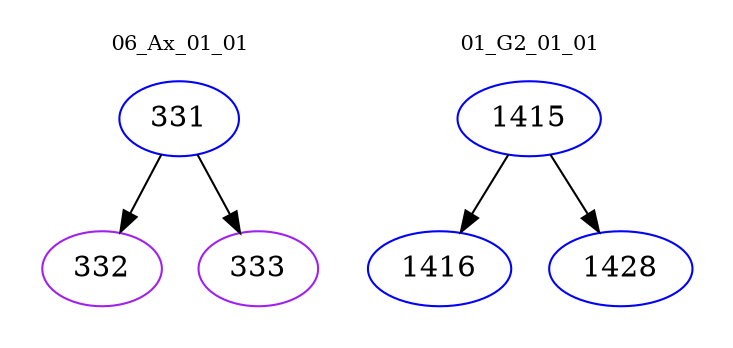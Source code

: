 digraph{
subgraph cluster_0 {
color = white
label = "06_Ax_01_01";
fontsize=10;
T0_331 [label="331", color="blue"]
T0_331 -> T0_332 [color="black"]
T0_332 [label="332", color="purple"]
T0_331 -> T0_333 [color="black"]
T0_333 [label="333", color="purple"]
}
subgraph cluster_1 {
color = white
label = "01_G2_01_01";
fontsize=10;
T1_1415 [label="1415", color="blue"]
T1_1415 -> T1_1416 [color="black"]
T1_1416 [label="1416", color="blue"]
T1_1415 -> T1_1428 [color="black"]
T1_1428 [label="1428", color="blue"]
}
}

